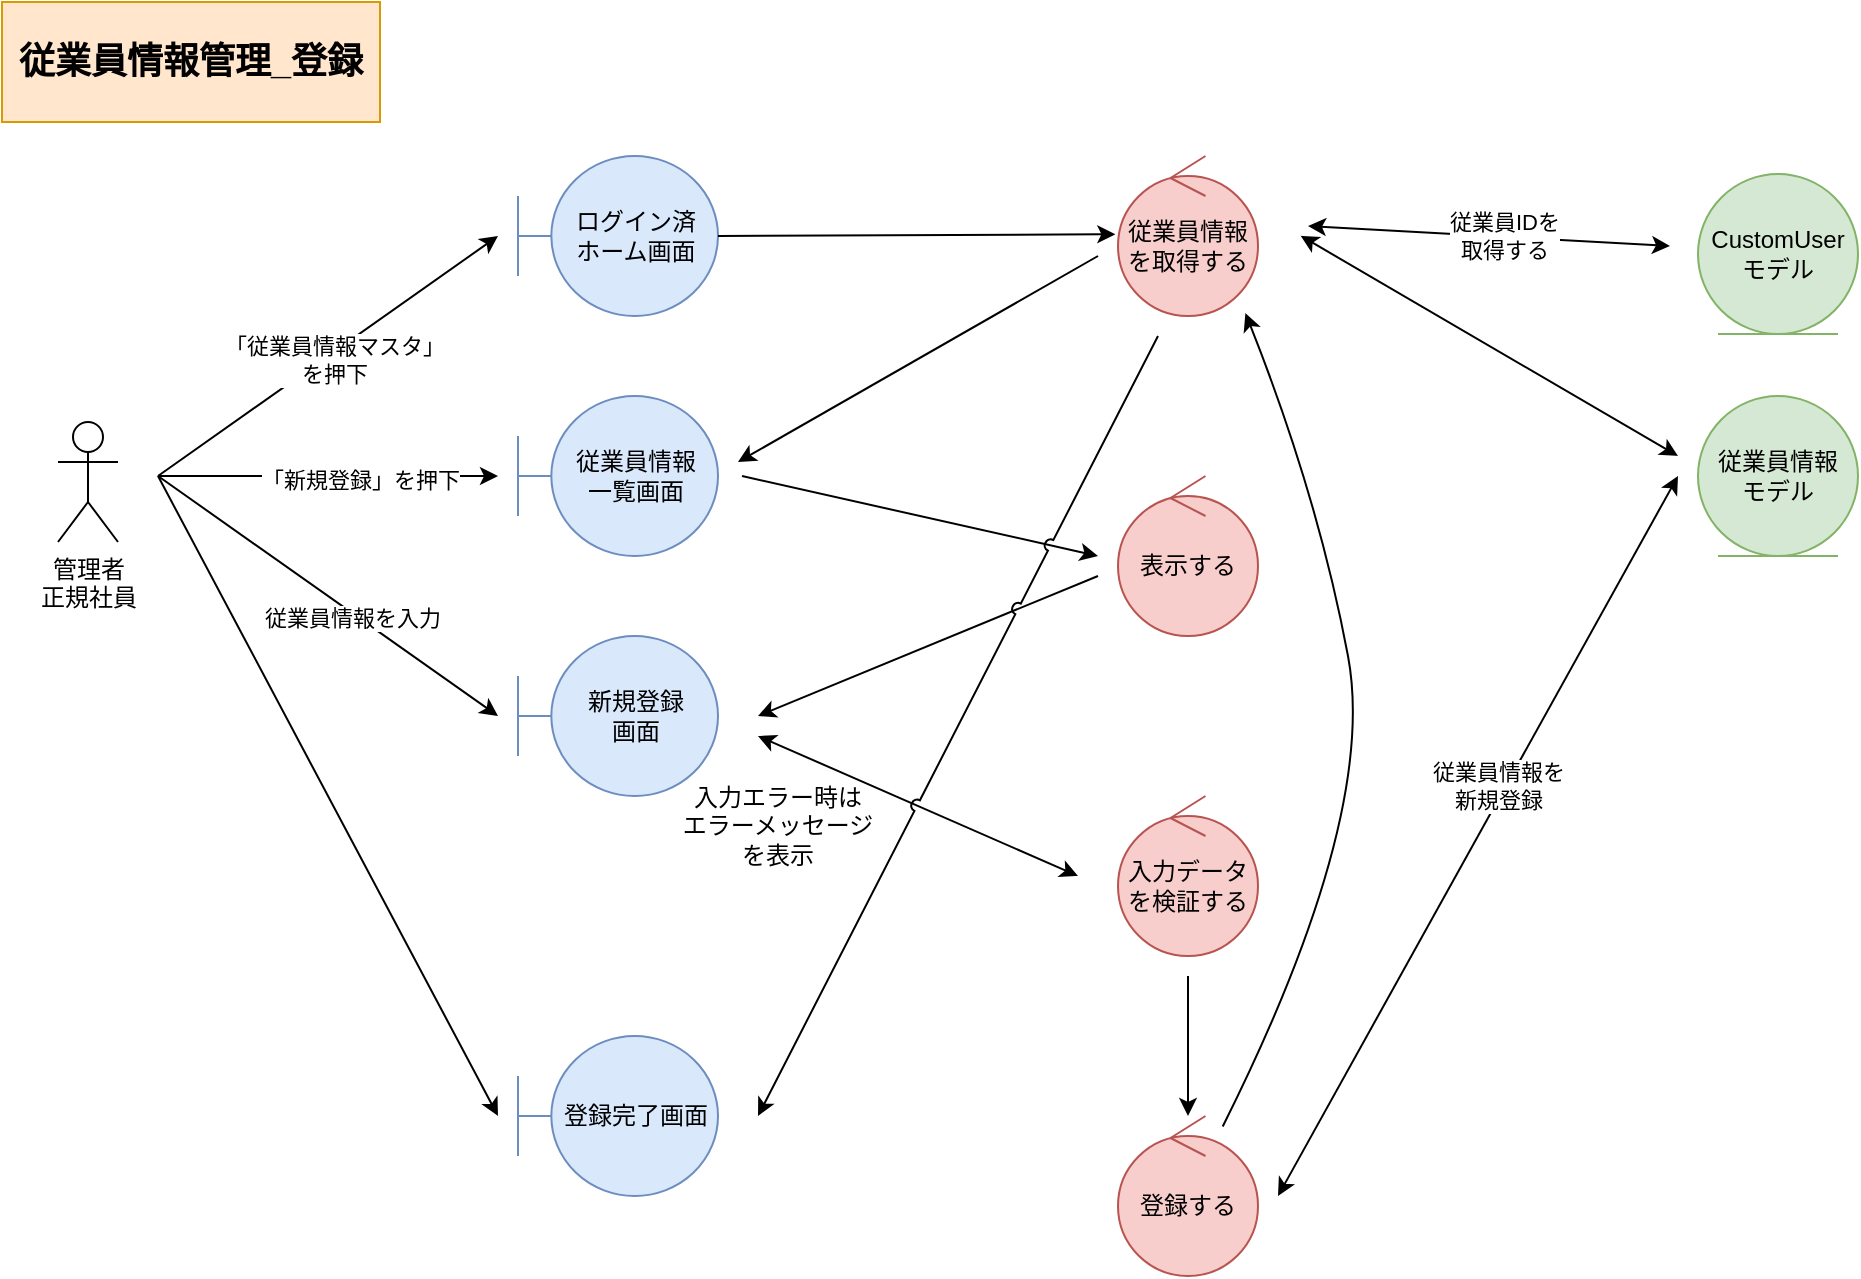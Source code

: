 <mxfile pages="5">
    <diagram id="Hv5B-8PwK2G4hIcCYNjr" name="*従業員情報管理_登録">
        <mxGraphModel dx="1214" dy="739" grid="0" gridSize="10" guides="1" tooltips="1" connect="1" arrows="1" fold="1" page="0" pageScale="1" pageWidth="827" pageHeight="1169" math="0" shadow="0">
            <root>
                <mxCell id="0"/>
                <mxCell id="1" parent="0"/>
                <mxCell id="2" value="ログイン済&lt;br&gt;ホーム画面" style="shape=umlBoundary;whiteSpace=wrap;html=1;fillColor=#dae8fc;strokeColor=#6c8ebf;" parent="1" vertex="1">
                    <mxGeometry x="120" y="40" width="100" height="80" as="geometry"/>
                </mxCell>
                <mxCell id="3" value="従業員情報&lt;br&gt;一覧画面" style="shape=umlBoundary;whiteSpace=wrap;html=1;fillColor=#dae8fc;strokeColor=#6c8ebf;" parent="1" vertex="1">
                    <mxGeometry x="120" y="160" width="100" height="80" as="geometry"/>
                </mxCell>
                <mxCell id="4" value="従業員情報&lt;br&gt;を取得する" style="ellipse;shape=umlControl;whiteSpace=wrap;html=1;fillColor=#f8cecc;strokeColor=#b85450;" parent="1" vertex="1">
                    <mxGeometry x="420" y="40" width="70" height="80" as="geometry"/>
                </mxCell>
                <mxCell id="5" value="" style="endArrow=classic;html=1;rounded=0;exitX=1;exitY=0.5;exitDx=0;exitDy=0;exitPerimeter=0;entryX=-0.019;entryY=0.489;entryDx=0;entryDy=0;entryPerimeter=0;" parent="1" source="2" target="4" edge="1">
                    <mxGeometry width="50" height="50" relative="1" as="geometry">
                        <mxPoint x="240" y="80" as="sourcePoint"/>
                        <mxPoint x="400" y="80" as="targetPoint"/>
                    </mxGeometry>
                </mxCell>
                <mxCell id="7" value="管理者&lt;br&gt;正規社員" style="shape=umlActor;verticalLabelPosition=bottom;verticalAlign=top;html=1;" parent="1" vertex="1">
                    <mxGeometry x="-110" y="173" width="30" height="60" as="geometry"/>
                </mxCell>
                <mxCell id="8" value="新規登録&lt;br&gt;画面" style="shape=umlBoundary;whiteSpace=wrap;html=1;fillColor=#dae8fc;strokeColor=#6c8ebf;" parent="1" vertex="1">
                    <mxGeometry x="120" y="280" width="100" height="80" as="geometry"/>
                </mxCell>
                <mxCell id="9" value="従業員情報&lt;br&gt;モデル" style="ellipse;shape=umlEntity;whiteSpace=wrap;html=1;fillColor=#d5e8d4;strokeColor=#82b366;" parent="1" vertex="1">
                    <mxGeometry x="710" y="160" width="80" height="80" as="geometry"/>
                </mxCell>
                <mxCell id="10" value="" style="endArrow=classic;html=1;rounded=0;exitX=1;exitY=0.5;exitDx=0;exitDy=0;exitPerimeter=0;startArrow=classic;startFill=1;" parent="1" edge="1">
                    <mxGeometry width="50" height="50" relative="1" as="geometry">
                        <mxPoint x="511.33" y="79.88" as="sourcePoint"/>
                        <mxPoint x="700" y="190" as="targetPoint"/>
                    </mxGeometry>
                </mxCell>
                <mxCell id="11" value="" style="endArrow=none;html=1;rounded=0;startArrow=classic;startFill=1;endFill=0;" parent="1" edge="1">
                    <mxGeometry width="50" height="50" relative="1" as="geometry">
                        <mxPoint x="230" y="193" as="sourcePoint"/>
                        <mxPoint x="410" y="90" as="targetPoint"/>
                    </mxGeometry>
                </mxCell>
                <mxCell id="12" value="表示する" style="ellipse;shape=umlControl;whiteSpace=wrap;html=1;fillColor=#f8cecc;strokeColor=#b85450;" parent="1" vertex="1">
                    <mxGeometry x="420" y="200" width="70" height="80" as="geometry"/>
                </mxCell>
                <mxCell id="13" value="" style="endArrow=none;html=1;rounded=0;startArrow=classic;startFill=1;endFill=0;" parent="1" edge="1">
                    <mxGeometry width="50" height="50" relative="1" as="geometry">
                        <mxPoint x="410" y="240" as="sourcePoint"/>
                        <mxPoint x="232" y="200" as="targetPoint"/>
                    </mxGeometry>
                </mxCell>
                <mxCell id="14" value="" style="endArrow=none;html=1;rounded=0;startArrow=classic;startFill=1;endFill=0;" parent="1" edge="1">
                    <mxGeometry width="50" height="50" relative="1" as="geometry">
                        <mxPoint x="240" y="320" as="sourcePoint"/>
                        <mxPoint x="410" y="250" as="targetPoint"/>
                    </mxGeometry>
                </mxCell>
                <mxCell id="15" value="入力データを検証する" style="ellipse;shape=umlControl;whiteSpace=wrap;html=1;fillColor=#f8cecc;strokeColor=#b85450;" parent="1" vertex="1">
                    <mxGeometry x="420" y="360" width="70" height="80" as="geometry"/>
                </mxCell>
                <mxCell id="16" value="" style="endArrow=classic;html=1;rounded=0;startArrow=classic;startFill=1;endFill=1;" parent="1" edge="1">
                    <mxGeometry width="50" height="50" relative="1" as="geometry">
                        <mxPoint x="400" y="400" as="sourcePoint"/>
                        <mxPoint x="240" y="330" as="targetPoint"/>
                    </mxGeometry>
                </mxCell>
                <mxCell id="17" value="登録する" style="ellipse;shape=umlControl;whiteSpace=wrap;html=1;fillColor=#f8cecc;strokeColor=#b85450;" parent="1" vertex="1">
                    <mxGeometry x="420" y="520" width="70" height="80" as="geometry"/>
                </mxCell>
                <mxCell id="18" value="" style="endArrow=none;html=1;rounded=0;startArrow=classic;startFill=1;endFill=0;" parent="1" source="17" edge="1">
                    <mxGeometry width="50" height="50" relative="1" as="geometry">
                        <mxPoint x="410" y="410" as="sourcePoint"/>
                        <mxPoint x="455" y="450" as="targetPoint"/>
                    </mxGeometry>
                </mxCell>
                <mxCell id="19" value="" style="endArrow=classic;html=1;rounded=0;startArrow=classic;startFill=1;endFill=1;" parent="1" edge="1">
                    <mxGeometry width="50" height="50" relative="1" as="geometry">
                        <mxPoint x="700" y="200" as="sourcePoint"/>
                        <mxPoint x="500" y="560" as="targetPoint"/>
                    </mxGeometry>
                </mxCell>
                <mxCell id="gHbTxZYjRix86hwpBTfX-34" value="従業員情報を&lt;br&gt;新規登録" style="edgeLabel;html=1;align=center;verticalAlign=middle;resizable=0;points=[];" parent="19" vertex="1" connectable="0">
                    <mxGeometry x="0.091" y="4" relative="1" as="geometry">
                        <mxPoint x="15" y="-43" as="offset"/>
                    </mxGeometry>
                </mxCell>
                <mxCell id="22" value="入力エラー時は&lt;br&gt;エラーメッセージ&lt;br&gt;を表示" style="text;html=1;strokeColor=none;fillColor=none;align=center;verticalAlign=middle;whiteSpace=wrap;rounded=0;" parent="1" vertex="1">
                    <mxGeometry x="170" y="360" width="160" height="30" as="geometry"/>
                </mxCell>
                <mxCell id="23" value="登録完了画面" style="shape=umlBoundary;whiteSpace=wrap;html=1;fillColor=#dae8fc;strokeColor=#6c8ebf;" parent="1" vertex="1">
                    <mxGeometry x="120" y="480" width="100" height="80" as="geometry"/>
                </mxCell>
                <mxCell id="24" value="" style="endArrow=none;html=1;rounded=0;startArrow=classic;startFill=1;endFill=0;jumpStyle=arc;" parent="1" edge="1">
                    <mxGeometry width="50" height="50" relative="1" as="geometry">
                        <mxPoint x="240" y="520" as="sourcePoint"/>
                        <mxPoint x="440" y="130" as="targetPoint"/>
                    </mxGeometry>
                </mxCell>
                <mxCell id="25" value="" style="endArrow=classic;html=1;rounded=0;" parent="1" edge="1">
                    <mxGeometry width="50" height="50" relative="1" as="geometry">
                        <mxPoint x="-60" y="200" as="sourcePoint"/>
                        <mxPoint x="110" y="80" as="targetPoint"/>
                    </mxGeometry>
                </mxCell>
                <mxCell id="30" value="「従業員情報マスタ」&lt;br&gt;を押下" style="edgeLabel;html=1;align=center;verticalAlign=middle;resizable=0;points=[];" parent="25" vertex="1" connectable="0">
                    <mxGeometry x="-0.222" relative="1" as="geometry">
                        <mxPoint x="22" y="-12" as="offset"/>
                    </mxGeometry>
                </mxCell>
                <mxCell id="26" value="" style="endArrow=classic;html=1;rounded=0;" parent="1" edge="1">
                    <mxGeometry width="50" height="50" relative="1" as="geometry">
                        <mxPoint x="-60" y="200" as="sourcePoint"/>
                        <mxPoint x="110" y="200" as="targetPoint"/>
                    </mxGeometry>
                </mxCell>
                <mxCell id="32" value="「新規登録」を押下" style="edgeLabel;html=1;align=center;verticalAlign=middle;resizable=0;points=[];" parent="26" vertex="1" connectable="0">
                    <mxGeometry x="0.19" y="-2" relative="1" as="geometry">
                        <mxPoint as="offset"/>
                    </mxGeometry>
                </mxCell>
                <mxCell id="27" value="" style="endArrow=classic;html=1;rounded=0;" parent="1" edge="1">
                    <mxGeometry width="50" height="50" relative="1" as="geometry">
                        <mxPoint x="-60" y="200" as="sourcePoint"/>
                        <mxPoint x="110" y="320" as="targetPoint"/>
                    </mxGeometry>
                </mxCell>
                <mxCell id="33" value="従業員情報を入力" style="edgeLabel;html=1;align=center;verticalAlign=middle;resizable=0;points=[];" parent="27" vertex="1" connectable="0">
                    <mxGeometry x="0.151" y="-2" relative="1" as="geometry">
                        <mxPoint as="offset"/>
                    </mxGeometry>
                </mxCell>
                <mxCell id="28" value="" style="endArrow=classic;html=1;rounded=0;" parent="1" edge="1">
                    <mxGeometry width="50" height="50" relative="1" as="geometry">
                        <mxPoint x="-60" y="200" as="sourcePoint"/>
                        <mxPoint x="110" y="520" as="targetPoint"/>
                    </mxGeometry>
                </mxCell>
                <mxCell id="29" value="従業員情報管理_登録" style="rounded=0;whiteSpace=wrap;html=1;fillColor=#ffe6cc;strokeColor=#d79b00;fontStyle=1;fontSize=18;" parent="1" vertex="1">
                    <mxGeometry x="-138" y="-37" width="189" height="60" as="geometry"/>
                </mxCell>
                <mxCell id="34" value="" style="curved=1;endArrow=classic;html=1;rounded=0;entryX=0.91;entryY=0.982;entryDx=0;entryDy=0;entryPerimeter=0;" parent="1" source="17" target="4" edge="1">
                    <mxGeometry width="50" height="50" relative="1" as="geometry">
                        <mxPoint x="140" y="330" as="sourcePoint"/>
                        <mxPoint x="190" y="280" as="targetPoint"/>
                        <Array as="points">
                            <mxPoint x="550" y="370"/>
                            <mxPoint x="520" y="210"/>
                        </Array>
                    </mxGeometry>
                </mxCell>
                <mxCell id="35" value="&lt;div style=&quot;color: rgb(177 , 231 , 177) ; background-color: rgb(0 , 32 , 32) ; font-family: &amp;#34;consolas&amp;#34; , &amp;#34;courier new&amp;#34; , monospace ; font-size: 14px ; line-height: 19px&quot;&gt;&lt;/div&gt;CustomUser&lt;br&gt;モデル" style="ellipse;shape=umlEntity;whiteSpace=wrap;html=1;fillColor=#d5e8d4;strokeColor=#82b366;" vertex="1" parent="1">
                    <mxGeometry x="710" y="49" width="80" height="80" as="geometry"/>
                </mxCell>
                <mxCell id="38" value="" style="endArrow=classic;html=1;rounded=0;startArrow=classic;startFill=1;" edge="1" parent="1">
                    <mxGeometry width="50" height="50" relative="1" as="geometry">
                        <mxPoint x="515" y="75" as="sourcePoint"/>
                        <mxPoint x="696" y="85" as="targetPoint"/>
                    </mxGeometry>
                </mxCell>
                <mxCell id="42" value="従業員IDを&lt;br&gt;取得する" style="edgeLabel;html=1;align=center;verticalAlign=middle;resizable=0;points=[];" vertex="1" connectable="0" parent="38">
                    <mxGeometry x="0.112" y="1" relative="1" as="geometry">
                        <mxPoint x="-3" as="offset"/>
                    </mxGeometry>
                </mxCell>
            </root>
        </mxGraphModel>
    </diagram>
    <diagram id="1LEc2-5TT9iGUVNX-sWB" name="*従業員情報管理_参照">
        <mxGraphModel dx="1214" dy="739" grid="0" gridSize="10" guides="1" tooltips="1" connect="1" arrows="1" fold="1" page="0" pageScale="1" pageWidth="827" pageHeight="1169" math="0" shadow="0">
            <root>
                <mxCell id="teE-KG6T1Xzd7_iqs4cO-0"/>
                <mxCell id="teE-KG6T1Xzd7_iqs4cO-1" parent="teE-KG6T1Xzd7_iqs4cO-0"/>
                <mxCell id="teE-KG6T1Xzd7_iqs4cO-3" value="ログイン済&lt;br&gt;ホーム画面" style="shape=umlBoundary;whiteSpace=wrap;html=1;fillColor=#dae8fc;strokeColor=#6c8ebf;" parent="teE-KG6T1Xzd7_iqs4cO-1" vertex="1">
                    <mxGeometry x="120" y="40" width="100" height="80" as="geometry"/>
                </mxCell>
                <mxCell id="teE-KG6T1Xzd7_iqs4cO-4" value="従業員情報&lt;br&gt;一覧画面" style="shape=umlBoundary;whiteSpace=wrap;html=1;fillColor=#dae8fc;strokeColor=#6c8ebf;" parent="teE-KG6T1Xzd7_iqs4cO-1" vertex="1">
                    <mxGeometry x="120" y="160" width="100" height="80" as="geometry"/>
                </mxCell>
                <mxCell id="teE-KG6T1Xzd7_iqs4cO-5" value="従業員情報&lt;br&gt;を取得する" style="ellipse;shape=umlControl;whiteSpace=wrap;html=1;fillColor=#f8cecc;strokeColor=#b85450;" parent="teE-KG6T1Xzd7_iqs4cO-1" vertex="1">
                    <mxGeometry x="420" y="40" width="70" height="80" as="geometry"/>
                </mxCell>
                <mxCell id="teE-KG6T1Xzd7_iqs4cO-6" value="従業員情報&lt;br&gt;モデル" style="ellipse;shape=umlEntity;whiteSpace=wrap;html=1;fillColor=#d5e8d4;strokeColor=#82b366;" parent="teE-KG6T1Xzd7_iqs4cO-1" vertex="1">
                    <mxGeometry x="640" y="120" width="80" height="80" as="geometry"/>
                </mxCell>
                <mxCell id="teE-KG6T1Xzd7_iqs4cO-7" value="表示する" style="ellipse;shape=umlControl;whiteSpace=wrap;html=1;fillColor=#f8cecc;strokeColor=#b85450;" parent="teE-KG6T1Xzd7_iqs4cO-1" vertex="1">
                    <mxGeometry x="420" y="210" width="70" height="80" as="geometry"/>
                </mxCell>
                <mxCell id="teE-KG6T1Xzd7_iqs4cO-8" value="詳細画面" style="shape=umlBoundary;whiteSpace=wrap;html=1;fillColor=#dae8fc;strokeColor=#6c8ebf;" parent="teE-KG6T1Xzd7_iqs4cO-1" vertex="1">
                    <mxGeometry x="120" y="280" width="100" height="80" as="geometry"/>
                </mxCell>
                <mxCell id="teE-KG6T1Xzd7_iqs4cO-9" value="" style="endArrow=classic;html=1;rounded=0;exitX=1;exitY=0.5;exitDx=0;exitDy=0;exitPerimeter=0;entryX=-0.019;entryY=0.489;entryDx=0;entryDy=0;entryPerimeter=0;" parent="teE-KG6T1Xzd7_iqs4cO-1" source="teE-KG6T1Xzd7_iqs4cO-3" target="teE-KG6T1Xzd7_iqs4cO-5" edge="1">
                    <mxGeometry width="50" height="50" relative="1" as="geometry">
                        <mxPoint x="240" y="80" as="sourcePoint"/>
                        <mxPoint x="400" y="80" as="targetPoint"/>
                    </mxGeometry>
                </mxCell>
                <mxCell id="teE-KG6T1Xzd7_iqs4cO-11" value="" style="endArrow=classic;html=1;rounded=0;" parent="teE-KG6T1Xzd7_iqs4cO-1" edge="1">
                    <mxGeometry width="50" height="50" relative="1" as="geometry">
                        <mxPoint x="410" y="90" as="sourcePoint"/>
                        <mxPoint x="240" y="200" as="targetPoint"/>
                    </mxGeometry>
                </mxCell>
                <mxCell id="teE-KG6T1Xzd7_iqs4cO-12" value="" style="endArrow=classic;html=1;rounded=0;" parent="teE-KG6T1Xzd7_iqs4cO-1" edge="1">
                    <mxGeometry width="50" height="50" relative="1" as="geometry">
                        <mxPoint x="240" y="210" as="sourcePoint"/>
                        <mxPoint x="410" y="260" as="targetPoint"/>
                    </mxGeometry>
                </mxCell>
                <mxCell id="teE-KG6T1Xzd7_iqs4cO-13" value="" style="endArrow=classic;html=1;rounded=0;" parent="teE-KG6T1Xzd7_iqs4cO-1" edge="1">
                    <mxGeometry width="50" height="50" relative="1" as="geometry">
                        <mxPoint x="400" y="270" as="sourcePoint"/>
                        <mxPoint x="240" y="320" as="targetPoint"/>
                    </mxGeometry>
                </mxCell>
                <mxCell id="teE-KG6T1Xzd7_iqs4cO-14" value="" style="endArrow=classic;html=1;rounded=0;startArrow=classic;startFill=1;" parent="teE-KG6T1Xzd7_iqs4cO-1" edge="1">
                    <mxGeometry width="50" height="50" relative="1" as="geometry">
                        <mxPoint x="500" y="80" as="sourcePoint"/>
                        <mxPoint x="630" y="150" as="targetPoint"/>
                    </mxGeometry>
                </mxCell>
                <mxCell id="GUXRypuZOEhrL2tdMeo5-0" value="従業員情報管理_参照" style="rounded=0;whiteSpace=wrap;html=1;fillColor=#ffe6cc;strokeColor=#d79b00;fontStyle=1;fontSize=18;" parent="teE-KG6T1Xzd7_iqs4cO-1" vertex="1">
                    <mxGeometry x="-138" y="-37" width="189" height="60" as="geometry"/>
                </mxCell>
                <mxCell id="yc1Dgl9wyBoy2emGXdmd-0" value="管理者&lt;br&gt;正規社員" style="shape=umlActor;verticalLabelPosition=bottom;verticalAlign=top;html=1;" parent="teE-KG6T1Xzd7_iqs4cO-1" vertex="1">
                    <mxGeometry x="-110" y="173" width="30" height="60" as="geometry"/>
                </mxCell>
                <mxCell id="yc1Dgl9wyBoy2emGXdmd-1" value="" style="endArrow=classic;html=1;rounded=0;" parent="teE-KG6T1Xzd7_iqs4cO-1" edge="1">
                    <mxGeometry width="50" height="50" relative="1" as="geometry">
                        <mxPoint x="-60" y="200" as="sourcePoint"/>
                        <mxPoint x="110" y="80" as="targetPoint"/>
                    </mxGeometry>
                </mxCell>
                <mxCell id="yc1Dgl9wyBoy2emGXdmd-2" value="「従業員情報マスタ」&lt;br&gt;を押下" style="edgeLabel;html=1;align=center;verticalAlign=middle;resizable=0;points=[];" parent="yc1Dgl9wyBoy2emGXdmd-1" vertex="1" connectable="0">
                    <mxGeometry x="-0.222" relative="1" as="geometry">
                        <mxPoint x="17" y="-13" as="offset"/>
                    </mxGeometry>
                </mxCell>
                <mxCell id="yc1Dgl9wyBoy2emGXdmd-3" value="" style="endArrow=classic;html=1;rounded=0;" parent="teE-KG6T1Xzd7_iqs4cO-1" edge="1">
                    <mxGeometry width="50" height="50" relative="1" as="geometry">
                        <mxPoint x="-60" y="200" as="sourcePoint"/>
                        <mxPoint x="110" y="200" as="targetPoint"/>
                    </mxGeometry>
                </mxCell>
                <mxCell id="yc1Dgl9wyBoy2emGXdmd-4" value="従業員を選択" style="edgeLabel;html=1;align=center;verticalAlign=middle;resizable=0;points=[];" parent="yc1Dgl9wyBoy2emGXdmd-3" vertex="1" connectable="0">
                    <mxGeometry x="0.19" y="-2" relative="1" as="geometry">
                        <mxPoint as="offset"/>
                    </mxGeometry>
                </mxCell>
                <mxCell id="yc1Dgl9wyBoy2emGXdmd-5" value="" style="endArrow=classic;html=1;rounded=0;" parent="teE-KG6T1Xzd7_iqs4cO-1" edge="1">
                    <mxGeometry width="50" height="50" relative="1" as="geometry">
                        <mxPoint x="-60" y="200" as="sourcePoint"/>
                        <mxPoint x="110" y="320" as="targetPoint"/>
                    </mxGeometry>
                </mxCell>
                <mxCell id="Bje9i6lHRft2zSghojRa-0" value="&lt;div style=&quot;color: rgb(177 , 231 , 177) ; background-color: rgb(0 , 32 , 32) ; font-family: &amp;#34;consolas&amp;#34; , &amp;#34;courier new&amp;#34; , monospace ; font-size: 14px ; line-height: 19px&quot;&gt;&lt;/div&gt;CustomUser&lt;br&gt;モデル" style="ellipse;shape=umlEntity;whiteSpace=wrap;html=1;fillColor=#d5e8d4;strokeColor=#82b366;" vertex="1" parent="teE-KG6T1Xzd7_iqs4cO-1">
                    <mxGeometry x="640" y="11" width="80" height="80" as="geometry"/>
                </mxCell>
                <mxCell id="Bje9i6lHRft2zSghojRa-1" value="" style="endArrow=classic;html=1;rounded=0;startArrow=classic;startFill=1;" edge="1" parent="teE-KG6T1Xzd7_iqs4cO-1">
                    <mxGeometry width="50" height="50" relative="1" as="geometry">
                        <mxPoint x="503" y="71" as="sourcePoint"/>
                        <mxPoint x="626" y="47" as="targetPoint"/>
                    </mxGeometry>
                </mxCell>
                <mxCell id="Bje9i6lHRft2zSghojRa-2" value="従業員IDを&lt;br&gt;取得する" style="edgeLabel;html=1;align=center;verticalAlign=middle;resizable=0;points=[];" vertex="1" connectable="0" parent="Bje9i6lHRft2zSghojRa-1">
                    <mxGeometry x="0.112" y="1" relative="1" as="geometry">
                        <mxPoint x="-3" as="offset"/>
                    </mxGeometry>
                </mxCell>
            </root>
        </mxGraphModel>
    </diagram>
    <diagram id="OLmLsMBLRtIgLy6cQK2p" name="*従業員情報管理_編集">
        <mxGraphModel dx="1214" dy="739" grid="0" gridSize="10" guides="1" tooltips="1" connect="1" arrows="1" fold="1" page="0" pageScale="1" pageWidth="827" pageHeight="1169" math="0" shadow="0">
            <root>
                <mxCell id="M7JWOXm7xKOBKCvq_NVv-0"/>
                <mxCell id="M7JWOXm7xKOBKCvq_NVv-1" parent="M7JWOXm7xKOBKCvq_NVv-0"/>
                <mxCell id="M7JWOXm7xKOBKCvq_NVv-3" value="ログイン済&lt;br&gt;ホーム画面" style="shape=umlBoundary;whiteSpace=wrap;html=1;fillColor=#dae8fc;strokeColor=#6c8ebf;" parent="M7JWOXm7xKOBKCvq_NVv-1" vertex="1">
                    <mxGeometry x="120" y="40" width="100" height="80" as="geometry"/>
                </mxCell>
                <mxCell id="M7JWOXm7xKOBKCvq_NVv-4" value="従業員情報&lt;br&gt;一覧画面" style="shape=umlBoundary;whiteSpace=wrap;html=1;fillColor=#dae8fc;strokeColor=#6c8ebf;" parent="M7JWOXm7xKOBKCvq_NVv-1" vertex="1">
                    <mxGeometry x="120" y="160" width="100" height="80" as="geometry"/>
                </mxCell>
                <mxCell id="M7JWOXm7xKOBKCvq_NVv-5" value="従業員情報&lt;br&gt;を取得する" style="ellipse;shape=umlControl;whiteSpace=wrap;html=1;fillColor=#f8cecc;strokeColor=#b85450;" parent="M7JWOXm7xKOBKCvq_NVv-1" vertex="1">
                    <mxGeometry x="420" y="40" width="70" height="80" as="geometry"/>
                </mxCell>
                <mxCell id="M7JWOXm7xKOBKCvq_NVv-6" value="従業員情報&lt;br&gt;モデル" style="ellipse;shape=umlEntity;whiteSpace=wrap;html=1;fillColor=#d5e8d4;strokeColor=#82b366;" parent="M7JWOXm7xKOBKCvq_NVv-1" vertex="1">
                    <mxGeometry x="640" y="120" width="80" height="80" as="geometry"/>
                </mxCell>
                <mxCell id="M7JWOXm7xKOBKCvq_NVv-7" value="表示する" style="ellipse;shape=umlControl;whiteSpace=wrap;html=1;fillColor=#f8cecc;strokeColor=#b85450;" parent="M7JWOXm7xKOBKCvq_NVv-1" vertex="1">
                    <mxGeometry x="420" y="160" width="70" height="80" as="geometry"/>
                </mxCell>
                <mxCell id="M7JWOXm7xKOBKCvq_NVv-8" value="詳細画面" style="shape=umlBoundary;whiteSpace=wrap;html=1;fillColor=#dae8fc;strokeColor=#6c8ebf;" parent="M7JWOXm7xKOBKCvq_NVv-1" vertex="1">
                    <mxGeometry x="120" y="280" width="100" height="80" as="geometry"/>
                </mxCell>
                <mxCell id="M7JWOXm7xKOBKCvq_NVv-9" value="" style="endArrow=classic;html=1;rounded=0;exitX=1;exitY=0.5;exitDx=0;exitDy=0;exitPerimeter=0;entryX=-0.019;entryY=0.489;entryDx=0;entryDy=0;entryPerimeter=0;" parent="M7JWOXm7xKOBKCvq_NVv-1" source="M7JWOXm7xKOBKCvq_NVv-3" target="M7JWOXm7xKOBKCvq_NVv-5" edge="1">
                    <mxGeometry width="50" height="50" relative="1" as="geometry">
                        <mxPoint x="240" y="80" as="sourcePoint"/>
                        <mxPoint x="400" y="80" as="targetPoint"/>
                    </mxGeometry>
                </mxCell>
                <mxCell id="M7JWOXm7xKOBKCvq_NVv-11" value="" style="endArrow=classic;html=1;rounded=0;" parent="M7JWOXm7xKOBKCvq_NVv-1" edge="1">
                    <mxGeometry width="50" height="50" relative="1" as="geometry">
                        <mxPoint x="410" y="90" as="sourcePoint"/>
                        <mxPoint x="240" y="190" as="targetPoint"/>
                    </mxGeometry>
                </mxCell>
                <mxCell id="M7JWOXm7xKOBKCvq_NVv-12" value="" style="endArrow=classic;html=1;rounded=0;" parent="M7JWOXm7xKOBKCvq_NVv-1" edge="1">
                    <mxGeometry width="50" height="50" relative="1" as="geometry">
                        <mxPoint x="240" y="200" as="sourcePoint"/>
                        <mxPoint x="410" y="200" as="targetPoint"/>
                    </mxGeometry>
                </mxCell>
                <mxCell id="M7JWOXm7xKOBKCvq_NVv-13" value="" style="endArrow=classic;html=1;rounded=0;startArrow=classic;startFill=1;" parent="M7JWOXm7xKOBKCvq_NVv-1" edge="1">
                    <mxGeometry width="50" height="50" relative="1" as="geometry">
                        <mxPoint x="410" y="210" as="sourcePoint"/>
                        <mxPoint x="240" y="320" as="targetPoint"/>
                    </mxGeometry>
                </mxCell>
                <mxCell id="M7JWOXm7xKOBKCvq_NVv-14" value="" style="endArrow=classic;html=1;rounded=0;startArrow=classic;startFill=1;" parent="M7JWOXm7xKOBKCvq_NVv-1" edge="1">
                    <mxGeometry width="50" height="50" relative="1" as="geometry">
                        <mxPoint x="500" y="80" as="sourcePoint"/>
                        <mxPoint x="630" y="160" as="targetPoint"/>
                    </mxGeometry>
                </mxCell>
                <mxCell id="M7JWOXm7xKOBKCvq_NVv-15" value="編集画面" style="shape=umlBoundary;whiteSpace=wrap;html=1;fillColor=#dae8fc;strokeColor=#6c8ebf;" parent="M7JWOXm7xKOBKCvq_NVv-1" vertex="1">
                    <mxGeometry x="120" y="400" width="100" height="80" as="geometry"/>
                </mxCell>
                <mxCell id="M7JWOXm7xKOBKCvq_NVv-16" value="" style="endArrow=classic;html=1;rounded=0;" parent="M7JWOXm7xKOBKCvq_NVv-1" edge="1">
                    <mxGeometry width="50" height="50" relative="1" as="geometry">
                        <mxPoint x="410" y="220" as="sourcePoint"/>
                        <mxPoint x="240" y="430" as="targetPoint"/>
                    </mxGeometry>
                </mxCell>
                <mxCell id="M7JWOXm7xKOBKCvq_NVv-17" value="入力データ検証" style="ellipse;shape=umlControl;whiteSpace=wrap;html=1;fillColor=#f8cecc;strokeColor=#b85450;" parent="M7JWOXm7xKOBKCvq_NVv-1" vertex="1">
                    <mxGeometry x="420" y="400" width="70" height="80" as="geometry"/>
                </mxCell>
                <mxCell id="M7JWOXm7xKOBKCvq_NVv-18" value="" style="endArrow=classic;html=1;rounded=0;startArrow=classic;startFill=1;" parent="M7JWOXm7xKOBKCvq_NVv-1" edge="1">
                    <mxGeometry width="50" height="50" relative="1" as="geometry">
                        <mxPoint x="240" y="440" as="sourcePoint"/>
                        <mxPoint x="410" y="440" as="targetPoint"/>
                    </mxGeometry>
                </mxCell>
                <mxCell id="3eAqccCFtA6U_8-MhlXx-1" value="入力エラー時は&lt;br&gt;エラーメッセージを表示" style="edgeLabel;html=1;align=center;verticalAlign=middle;resizable=0;points=[];" parent="M7JWOXm7xKOBKCvq_NVv-18" vertex="1" connectable="0">
                    <mxGeometry x="-0.183" relative="1" as="geometry">
                        <mxPoint x="21" as="offset"/>
                    </mxGeometry>
                </mxCell>
                <mxCell id="M7JWOXm7xKOBKCvq_NVv-19" value="更新する" style="ellipse;shape=umlControl;whiteSpace=wrap;html=1;fillColor=#f8cecc;strokeColor=#b85450;" parent="M7JWOXm7xKOBKCvq_NVv-1" vertex="1">
                    <mxGeometry x="420" y="280" width="70" height="80" as="geometry"/>
                </mxCell>
                <mxCell id="M7JWOXm7xKOBKCvq_NVv-20" value="" style="endArrow=classic;html=1;rounded=0;" parent="M7JWOXm7xKOBKCvq_NVv-1" source="M7JWOXm7xKOBKCvq_NVv-17" edge="1">
                    <mxGeometry width="50" height="50" relative="1" as="geometry">
                        <mxPoint x="455" y="390" as="sourcePoint"/>
                        <mxPoint x="455" y="370" as="targetPoint"/>
                    </mxGeometry>
                </mxCell>
                <mxCell id="M7JWOXm7xKOBKCvq_NVv-21" value="" style="endArrow=classic;html=1;rounded=0;startArrow=classic;startFill=1;" parent="M7JWOXm7xKOBKCvq_NVv-1" edge="1">
                    <mxGeometry width="50" height="50" relative="1" as="geometry">
                        <mxPoint x="500" y="320" as="sourcePoint"/>
                        <mxPoint x="630" y="170" as="targetPoint"/>
                    </mxGeometry>
                </mxCell>
                <mxCell id="oPCkh6VTPUrtZ9OKTkWk-0" value="従業員情報を&lt;br&gt;更新" style="edgeLabel;html=1;align=center;verticalAlign=middle;resizable=0;points=[];" parent="M7JWOXm7xKOBKCvq_NVv-21" vertex="1" connectable="0">
                    <mxGeometry x="0.172" y="1" relative="1" as="geometry">
                        <mxPoint y="9" as="offset"/>
                    </mxGeometry>
                </mxCell>
                <mxCell id="RmUKCtQS75bO6TPGUb9W-0" value="従業員情報管理_編集" style="rounded=0;whiteSpace=wrap;html=1;fillColor=#ffe6cc;strokeColor=#d79b00;fontStyle=1;fontSize=18;" parent="M7JWOXm7xKOBKCvq_NVv-1" vertex="1">
                    <mxGeometry x="-138" y="-37" width="189" height="60" as="geometry"/>
                </mxCell>
                <mxCell id="Q3QKWWCa-f-8Z-aexDkw-0" value="管理者&lt;br&gt;正規社員" style="shape=umlActor;verticalLabelPosition=bottom;verticalAlign=top;html=1;" parent="M7JWOXm7xKOBKCvq_NVv-1" vertex="1">
                    <mxGeometry x="-110" y="173" width="30" height="60" as="geometry"/>
                </mxCell>
                <mxCell id="Q3QKWWCa-f-8Z-aexDkw-1" value="" style="endArrow=classic;html=1;rounded=0;" parent="M7JWOXm7xKOBKCvq_NVv-1" edge="1">
                    <mxGeometry width="50" height="50" relative="1" as="geometry">
                        <mxPoint x="-60" y="200" as="sourcePoint"/>
                        <mxPoint x="110" y="80" as="targetPoint"/>
                    </mxGeometry>
                </mxCell>
                <mxCell id="Q3QKWWCa-f-8Z-aexDkw-2" value="「従業員情報マスタ」&lt;br&gt;を押下" style="edgeLabel;html=1;align=center;verticalAlign=middle;resizable=0;points=[];" parent="Q3QKWWCa-f-8Z-aexDkw-1" vertex="1" connectable="0">
                    <mxGeometry x="-0.222" relative="1" as="geometry">
                        <mxPoint x="24" y="-13" as="offset"/>
                    </mxGeometry>
                </mxCell>
                <mxCell id="Q3QKWWCa-f-8Z-aexDkw-3" value="" style="endArrow=classic;html=1;rounded=0;" parent="M7JWOXm7xKOBKCvq_NVv-1" edge="1">
                    <mxGeometry width="50" height="50" relative="1" as="geometry">
                        <mxPoint x="-60" y="200" as="sourcePoint"/>
                        <mxPoint x="110" y="200" as="targetPoint"/>
                    </mxGeometry>
                </mxCell>
                <mxCell id="Q3QKWWCa-f-8Z-aexDkw-4" value="従業員を選択" style="edgeLabel;html=1;align=center;verticalAlign=middle;resizable=0;points=[];" parent="Q3QKWWCa-f-8Z-aexDkw-3" vertex="1" connectable="0">
                    <mxGeometry x="0.19" y="-2" relative="1" as="geometry">
                        <mxPoint as="offset"/>
                    </mxGeometry>
                </mxCell>
                <mxCell id="Q3QKWWCa-f-8Z-aexDkw-5" value="" style="endArrow=classic;html=1;rounded=0;" parent="M7JWOXm7xKOBKCvq_NVv-1" edge="1">
                    <mxGeometry width="50" height="50" relative="1" as="geometry">
                        <mxPoint x="-60" y="200" as="sourcePoint"/>
                        <mxPoint x="110" y="320" as="targetPoint"/>
                    </mxGeometry>
                </mxCell>
                <mxCell id="VSu1B_-EwK-Grr8kOihJ-1" value="「編集」を押下" style="edgeLabel;html=1;align=center;verticalAlign=middle;resizable=0;points=[];" parent="Q3QKWWCa-f-8Z-aexDkw-5" vertex="1" connectable="0">
                    <mxGeometry x="-0.177" y="1" relative="1" as="geometry">
                        <mxPoint x="19" y="11" as="offset"/>
                    </mxGeometry>
                </mxCell>
                <mxCell id="Q3QKWWCa-f-8Z-aexDkw-6" value="" style="endArrow=classic;html=1;rounded=0;" parent="M7JWOXm7xKOBKCvq_NVv-1" edge="1">
                    <mxGeometry width="50" height="50" relative="1" as="geometry">
                        <mxPoint x="-60" y="200" as="sourcePoint"/>
                        <mxPoint x="110" y="440" as="targetPoint"/>
                    </mxGeometry>
                </mxCell>
                <mxCell id="3eAqccCFtA6U_8-MhlXx-0" value="従業員情報を入力し&lt;br&gt;「更新」を押下" style="edgeLabel;html=1;align=center;verticalAlign=middle;resizable=0;points=[];" parent="Q3QKWWCa-f-8Z-aexDkw-6" vertex="1" connectable="0">
                    <mxGeometry x="0.134" y="-1" relative="1" as="geometry">
                        <mxPoint as="offset"/>
                    </mxGeometry>
                </mxCell>
                <mxCell id="UP6xXsqPWXZBEHb_gk7--0" value="" style="curved=1;endArrow=classic;html=1;rounded=0;" parent="M7JWOXm7xKOBKCvq_NVv-1" edge="1">
                    <mxGeometry width="50" height="50" relative="1" as="geometry">
                        <mxPoint x="500" y="300" as="sourcePoint"/>
                        <mxPoint x="500" y="100" as="targetPoint"/>
                        <Array as="points">
                            <mxPoint x="580" y="180"/>
                        </Array>
                    </mxGeometry>
                </mxCell>
                <mxCell id="uSjXIb8hrFMV93OA6kSc-0" value="&lt;div style=&quot;color: rgb(177 , 231 , 177) ; background-color: rgb(0 , 32 , 32) ; font-family: &amp;#34;consolas&amp;#34; , &amp;#34;courier new&amp;#34; , monospace ; font-size: 14px ; line-height: 19px&quot;&gt;&lt;/div&gt;CustomUser&lt;br&gt;モデル" style="ellipse;shape=umlEntity;whiteSpace=wrap;html=1;fillColor=#d5e8d4;strokeColor=#82b366;" vertex="1" parent="M7JWOXm7xKOBKCvq_NVv-1">
                    <mxGeometry x="640" y="3" width="80" height="80" as="geometry"/>
                </mxCell>
                <mxCell id="uSjXIb8hrFMV93OA6kSc-1" value="" style="endArrow=classic;html=1;rounded=0;startArrow=classic;startFill=1;" edge="1" parent="M7JWOXm7xKOBKCvq_NVv-1">
                    <mxGeometry width="50" height="50" relative="1" as="geometry">
                        <mxPoint x="499" y="67" as="sourcePoint"/>
                        <mxPoint x="626" y="39" as="targetPoint"/>
                    </mxGeometry>
                </mxCell>
                <mxCell id="uSjXIb8hrFMV93OA6kSc-2" value="従業員IDを&lt;br&gt;取得する" style="edgeLabel;html=1;align=center;verticalAlign=middle;resizable=0;points=[];" vertex="1" connectable="0" parent="uSjXIb8hrFMV93OA6kSc-1">
                    <mxGeometry x="0.112" y="1" relative="1" as="geometry">
                        <mxPoint x="-3" as="offset"/>
                    </mxGeometry>
                </mxCell>
            </root>
        </mxGraphModel>
    </diagram>
    <diagram id="Nx75vGViFoE-MNcZE8Wq" name="*従業員情報管理_削除">
        <mxGraphModel dx="1214" dy="739" grid="0" gridSize="10" guides="1" tooltips="1" connect="1" arrows="1" fold="1" page="0" pageScale="1" pageWidth="827" pageHeight="1169" math="0" shadow="0">
            <root>
                <mxCell id="oS5wxg1Q6HXezZ8grsT4-0"/>
                <mxCell id="oS5wxg1Q6HXezZ8grsT4-1" parent="oS5wxg1Q6HXezZ8grsT4-0"/>
                <mxCell id="oS5wxg1Q6HXezZ8grsT4-3" value="ログイン済&lt;br&gt;ホーム画面" style="shape=umlBoundary;whiteSpace=wrap;html=1;fillColor=#dae8fc;strokeColor=#6c8ebf;" parent="oS5wxg1Q6HXezZ8grsT4-1" vertex="1">
                    <mxGeometry x="120" y="40" width="100" height="80" as="geometry"/>
                </mxCell>
                <mxCell id="oS5wxg1Q6HXezZ8grsT4-4" value="従業員情報&lt;br&gt;一覧画面" style="shape=umlBoundary;whiteSpace=wrap;html=1;fillColor=#dae8fc;strokeColor=#6c8ebf;" parent="oS5wxg1Q6HXezZ8grsT4-1" vertex="1">
                    <mxGeometry x="120" y="160" width="100" height="80" as="geometry"/>
                </mxCell>
                <mxCell id="oS5wxg1Q6HXezZ8grsT4-5" value="従業員情報&lt;br&gt;を取得する" style="ellipse;shape=umlControl;whiteSpace=wrap;html=1;fillColor=#f8cecc;strokeColor=#b85450;" parent="oS5wxg1Q6HXezZ8grsT4-1" vertex="1">
                    <mxGeometry x="420" y="40" width="70" height="80" as="geometry"/>
                </mxCell>
                <mxCell id="oS5wxg1Q6HXezZ8grsT4-6" value="従業員情報&lt;br&gt;モデル" style="ellipse;shape=umlEntity;whiteSpace=wrap;html=1;fillColor=#d5e8d4;strokeColor=#82b366;" parent="oS5wxg1Q6HXezZ8grsT4-1" vertex="1">
                    <mxGeometry x="640" y="120" width="80" height="80" as="geometry"/>
                </mxCell>
                <mxCell id="oS5wxg1Q6HXezZ8grsT4-7" value="表示する" style="ellipse;shape=umlControl;whiteSpace=wrap;html=1;fillColor=#f8cecc;strokeColor=#b85450;" parent="oS5wxg1Q6HXezZ8grsT4-1" vertex="1">
                    <mxGeometry x="420" y="210" width="70" height="80" as="geometry"/>
                </mxCell>
                <mxCell id="oS5wxg1Q6HXezZ8grsT4-8" value="詳細画面" style="shape=umlBoundary;whiteSpace=wrap;html=1;fillColor=#dae8fc;strokeColor=#6c8ebf;" parent="oS5wxg1Q6HXezZ8grsT4-1" vertex="1">
                    <mxGeometry x="120" y="280" width="100" height="80" as="geometry"/>
                </mxCell>
                <mxCell id="oS5wxg1Q6HXezZ8grsT4-9" value="" style="endArrow=classic;html=1;rounded=0;exitX=1;exitY=0.5;exitDx=0;exitDy=0;exitPerimeter=0;entryX=-0.019;entryY=0.489;entryDx=0;entryDy=0;entryPerimeter=0;" parent="oS5wxg1Q6HXezZ8grsT4-1" source="oS5wxg1Q6HXezZ8grsT4-3" target="oS5wxg1Q6HXezZ8grsT4-5" edge="1">
                    <mxGeometry width="50" height="50" relative="1" as="geometry">
                        <mxPoint x="240" y="80" as="sourcePoint"/>
                        <mxPoint x="400" y="80" as="targetPoint"/>
                    </mxGeometry>
                </mxCell>
                <mxCell id="oS5wxg1Q6HXezZ8grsT4-11" value="" style="endArrow=classic;html=1;rounded=0;" parent="oS5wxg1Q6HXezZ8grsT4-1" edge="1">
                    <mxGeometry width="50" height="50" relative="1" as="geometry">
                        <mxPoint x="410" y="90" as="sourcePoint"/>
                        <mxPoint x="240" y="200.0" as="targetPoint"/>
                    </mxGeometry>
                </mxCell>
                <mxCell id="oS5wxg1Q6HXezZ8grsT4-12" value="" style="endArrow=classic;html=1;rounded=0;" parent="oS5wxg1Q6HXezZ8grsT4-1" edge="1">
                    <mxGeometry width="50" height="50" relative="1" as="geometry">
                        <mxPoint x="240" y="210.0" as="sourcePoint"/>
                        <mxPoint x="410" y="260.0" as="targetPoint"/>
                    </mxGeometry>
                </mxCell>
                <mxCell id="oS5wxg1Q6HXezZ8grsT4-13" value="" style="endArrow=classic;html=1;rounded=0;startArrow=classic;startFill=1;" parent="oS5wxg1Q6HXezZ8grsT4-1" edge="1">
                    <mxGeometry width="50" height="50" relative="1" as="geometry">
                        <mxPoint x="500" y="80" as="sourcePoint"/>
                        <mxPoint x="630" y="150" as="targetPoint"/>
                    </mxGeometry>
                </mxCell>
                <mxCell id="oS5wxg1Q6HXezZ8grsT4-14" value="削除する" style="ellipse;shape=umlControl;whiteSpace=wrap;html=1;fillColor=#f8cecc;strokeColor=#b85450;" parent="oS5wxg1Q6HXezZ8grsT4-1" vertex="1">
                    <mxGeometry x="420" y="360" width="70" height="80" as="geometry"/>
                </mxCell>
                <mxCell id="oS5wxg1Q6HXezZ8grsT4-15" value="" style="endArrow=classic;html=1;rounded=0;startArrow=classic;startFill=1;" parent="oS5wxg1Q6HXezZ8grsT4-1" edge="1">
                    <mxGeometry width="50" height="50" relative="1" as="geometry">
                        <mxPoint x="500" y="400" as="sourcePoint"/>
                        <mxPoint x="630" y="160" as="targetPoint"/>
                    </mxGeometry>
                </mxCell>
                <mxCell id="PKN-heq40vlHvnaVrdqO-0" value="指定された従業員情報を&lt;br&gt;無効化" style="edgeLabel;html=1;align=center;verticalAlign=middle;resizable=0;points=[];" parent="oS5wxg1Q6HXezZ8grsT4-15" vertex="1" connectable="0">
                    <mxGeometry x="0.249" y="-1" relative="1" as="geometry">
                        <mxPoint x="34" y="-12" as="offset"/>
                    </mxGeometry>
                </mxCell>
                <mxCell id="oS5wxg1Q6HXezZ8grsT4-16" value="" style="endArrow=classic;html=1;rounded=0;" parent="oS5wxg1Q6HXezZ8grsT4-1" edge="1">
                    <mxGeometry width="50" height="50" relative="1" as="geometry">
                        <mxPoint x="400" y="270.0" as="sourcePoint"/>
                        <mxPoint x="240" y="320" as="targetPoint"/>
                    </mxGeometry>
                </mxCell>
                <mxCell id="oS5wxg1Q6HXezZ8grsT4-17" value="" style="endArrow=classic;html=1;rounded=0;" parent="oS5wxg1Q6HXezZ8grsT4-1" edge="1">
                    <mxGeometry width="50" height="50" relative="1" as="geometry">
                        <mxPoint x="240" y="330" as="sourcePoint"/>
                        <mxPoint x="410" y="400" as="targetPoint"/>
                    </mxGeometry>
                </mxCell>
                <mxCell id="AJ3POzuVrGBr5XfB09Bv-0" value="従業員情報管理_削除" style="rounded=0;whiteSpace=wrap;html=1;fillColor=#ffe6cc;strokeColor=#d79b00;fontStyle=1;fontSize=18;" parent="oS5wxg1Q6HXezZ8grsT4-1" vertex="1">
                    <mxGeometry x="-138" y="-37" width="189" height="60" as="geometry"/>
                </mxCell>
                <mxCell id="QFZjaa1xHu3H2fQnPVFu-0" value="正規社員" style="shape=umlActor;verticalLabelPosition=bottom;verticalAlign=top;html=1;" parent="oS5wxg1Q6HXezZ8grsT4-1" vertex="1">
                    <mxGeometry x="-110" y="173" width="30" height="60" as="geometry"/>
                </mxCell>
                <mxCell id="QFZjaa1xHu3H2fQnPVFu-1" value="" style="endArrow=classic;html=1;rounded=0;" parent="oS5wxg1Q6HXezZ8grsT4-1" edge="1">
                    <mxGeometry width="50" height="50" relative="1" as="geometry">
                        <mxPoint x="-60" y="200" as="sourcePoint"/>
                        <mxPoint x="110" y="80" as="targetPoint"/>
                    </mxGeometry>
                </mxCell>
                <mxCell id="QFZjaa1xHu3H2fQnPVFu-2" value="「従業員情報マスタ」&lt;br&gt;を押下" style="edgeLabel;html=1;align=center;verticalAlign=middle;resizable=0;points=[];" parent="QFZjaa1xHu3H2fQnPVFu-1" vertex="1" connectable="0">
                    <mxGeometry x="-0.222" relative="1" as="geometry">
                        <mxPoint x="17" y="-13" as="offset"/>
                    </mxGeometry>
                </mxCell>
                <mxCell id="QFZjaa1xHu3H2fQnPVFu-3" value="" style="endArrow=classic;html=1;rounded=0;" parent="oS5wxg1Q6HXezZ8grsT4-1" edge="1">
                    <mxGeometry width="50" height="50" relative="1" as="geometry">
                        <mxPoint x="-60" y="200" as="sourcePoint"/>
                        <mxPoint x="110" y="200" as="targetPoint"/>
                    </mxGeometry>
                </mxCell>
                <mxCell id="QFZjaa1xHu3H2fQnPVFu-4" value="従業員を選択" style="edgeLabel;html=1;align=center;verticalAlign=middle;resizable=0;points=[];" parent="QFZjaa1xHu3H2fQnPVFu-3" vertex="1" connectable="0">
                    <mxGeometry x="0.19" y="-2" relative="1" as="geometry">
                        <mxPoint as="offset"/>
                    </mxGeometry>
                </mxCell>
                <mxCell id="QFZjaa1xHu3H2fQnPVFu-5" value="" style="endArrow=classic;html=1;rounded=0;" parent="oS5wxg1Q6HXezZ8grsT4-1" edge="1">
                    <mxGeometry width="50" height="50" relative="1" as="geometry">
                        <mxPoint x="-60" y="200" as="sourcePoint"/>
                        <mxPoint x="110" y="320" as="targetPoint"/>
                    </mxGeometry>
                </mxCell>
                <mxCell id="mJr0DQ7VbdjP2wzefGI6-0" value="「削除」を押下" style="edgeLabel;html=1;align=center;verticalAlign=middle;resizable=0;points=[];" parent="QFZjaa1xHu3H2fQnPVFu-5" vertex="1" connectable="0">
                    <mxGeometry x="0.205" y="-3" relative="1" as="geometry">
                        <mxPoint x="-13" y="-9" as="offset"/>
                    </mxGeometry>
                </mxCell>
                <mxCell id="SfiQU3PJE5CwOAcPhYpT-0" value="" style="curved=1;endArrow=classic;html=1;rounded=0;" parent="oS5wxg1Q6HXezZ8grsT4-1" edge="1">
                    <mxGeometry width="50" height="50" relative="1" as="geometry">
                        <mxPoint x="490" y="380" as="sourcePoint"/>
                        <mxPoint x="500" y="100" as="targetPoint"/>
                        <Array as="points">
                            <mxPoint x="580" y="180"/>
                        </Array>
                    </mxGeometry>
                </mxCell>
                <mxCell id="52VynN2vp21azeh99jhf-0" value="&lt;div style=&quot;color: rgb(177 , 231 , 177) ; background-color: rgb(0 , 32 , 32) ; font-family: &amp;#34;consolas&amp;#34; , &amp;#34;courier new&amp;#34; , monospace ; font-size: 14px ; line-height: 19px&quot;&gt;&lt;/div&gt;CustomUser&lt;br&gt;モデル" style="ellipse;shape=umlEntity;whiteSpace=wrap;html=1;fillColor=#d5e8d4;strokeColor=#82b366;" vertex="1" parent="oS5wxg1Q6HXezZ8grsT4-1">
                    <mxGeometry x="640" y="-1" width="80" height="80" as="geometry"/>
                </mxCell>
                <mxCell id="52VynN2vp21azeh99jhf-1" value="" style="endArrow=classic;html=1;rounded=0;startArrow=classic;startFill=1;" edge="1" parent="oS5wxg1Q6HXezZ8grsT4-1">
                    <mxGeometry width="50" height="50" relative="1" as="geometry">
                        <mxPoint x="499" y="69" as="sourcePoint"/>
                        <mxPoint x="629" y="39" as="targetPoint"/>
                    </mxGeometry>
                </mxCell>
                <mxCell id="52VynN2vp21azeh99jhf-2" value="従業員IDを&lt;br&gt;取得する" style="edgeLabel;html=1;align=center;verticalAlign=middle;resizable=0;points=[];" vertex="1" connectable="0" parent="52VynN2vp21azeh99jhf-1">
                    <mxGeometry x="0.112" y="1" relative="1" as="geometry">
                        <mxPoint x="-3" as="offset"/>
                    </mxGeometry>
                </mxCell>
            </root>
        </mxGraphModel>
    </diagram>
    <diagram id="OSO4O63BFoZP4wHCJO6B" name="*従業員情報管理_完全削除">
        <mxGraphModel dx="1214" dy="739" grid="0" gridSize="10" guides="1" tooltips="1" connect="1" arrows="1" fold="1" page="0" pageScale="1" pageWidth="827" pageHeight="1169" math="0" shadow="0">
            <root>
                <mxCell id="2CbTUjZamSjC3_LLYE4Z-0"/>
                <mxCell id="2CbTUjZamSjC3_LLYE4Z-1" parent="2CbTUjZamSjC3_LLYE4Z-0"/>
                <mxCell id="2CbTUjZamSjC3_LLYE4Z-3" value="ログイン済&lt;br&gt;ホーム画面" style="shape=umlBoundary;whiteSpace=wrap;html=1;fillColor=#dae8fc;strokeColor=#6c8ebf;" parent="2CbTUjZamSjC3_LLYE4Z-1" vertex="1">
                    <mxGeometry x="120" y="40" width="100" height="80" as="geometry"/>
                </mxCell>
                <mxCell id="2CbTUjZamSjC3_LLYE4Z-4" value="従業員情報&lt;br&gt;一覧画面" style="shape=umlBoundary;whiteSpace=wrap;html=1;fillColor=#dae8fc;strokeColor=#6c8ebf;" parent="2CbTUjZamSjC3_LLYE4Z-1" vertex="1">
                    <mxGeometry x="120" y="160" width="100" height="80" as="geometry"/>
                </mxCell>
                <mxCell id="2CbTUjZamSjC3_LLYE4Z-5" value="従業員情報&lt;br&gt;を取得する" style="ellipse;shape=umlControl;whiteSpace=wrap;html=1;fillColor=#f8cecc;strokeColor=#b85450;" parent="2CbTUjZamSjC3_LLYE4Z-1" vertex="1">
                    <mxGeometry x="420" y="40" width="70" height="80" as="geometry"/>
                </mxCell>
                <mxCell id="2CbTUjZamSjC3_LLYE4Z-6" value="従業員情報&lt;br&gt;モデル" style="ellipse;shape=umlEntity;whiteSpace=wrap;html=1;fillColor=#d5e8d4;strokeColor=#82b366;" parent="2CbTUjZamSjC3_LLYE4Z-1" vertex="1">
                    <mxGeometry x="640" y="120" width="80" height="80" as="geometry"/>
                </mxCell>
                <mxCell id="2CbTUjZamSjC3_LLYE4Z-7" value="表示する" style="ellipse;shape=umlControl;whiteSpace=wrap;html=1;fillColor=#f8cecc;strokeColor=#b85450;" parent="2CbTUjZamSjC3_LLYE4Z-1" vertex="1">
                    <mxGeometry x="420" y="210" width="70" height="80" as="geometry"/>
                </mxCell>
                <mxCell id="2CbTUjZamSjC3_LLYE4Z-8" value="詳細画面" style="shape=umlBoundary;whiteSpace=wrap;html=1;fillColor=#dae8fc;strokeColor=#6c8ebf;" parent="2CbTUjZamSjC3_LLYE4Z-1" vertex="1">
                    <mxGeometry x="120" y="280" width="100" height="80" as="geometry"/>
                </mxCell>
                <mxCell id="2CbTUjZamSjC3_LLYE4Z-9" value="" style="endArrow=classic;html=1;rounded=0;exitX=1;exitY=0.5;exitDx=0;exitDy=0;exitPerimeter=0;entryX=-0.019;entryY=0.489;entryDx=0;entryDy=0;entryPerimeter=0;" parent="2CbTUjZamSjC3_LLYE4Z-1" source="2CbTUjZamSjC3_LLYE4Z-3" target="2CbTUjZamSjC3_LLYE4Z-5" edge="1">
                    <mxGeometry width="50" height="50" relative="1" as="geometry">
                        <mxPoint x="240" y="80" as="sourcePoint"/>
                        <mxPoint x="400" y="80" as="targetPoint"/>
                    </mxGeometry>
                </mxCell>
                <mxCell id="2CbTUjZamSjC3_LLYE4Z-10" value="「従業員情報マスタ」&lt;br&gt;を押下" style="text;html=1;strokeColor=none;fillColor=none;align=center;verticalAlign=middle;whiteSpace=wrap;rounded=0;" parent="2CbTUjZamSjC3_LLYE4Z-1" vertex="1">
                    <mxGeometry x="230" y="40" width="160" height="30" as="geometry"/>
                </mxCell>
                <mxCell id="2CbTUjZamSjC3_LLYE4Z-11" value="" style="endArrow=classic;html=1;rounded=0;" parent="2CbTUjZamSjC3_LLYE4Z-1" edge="1">
                    <mxGeometry width="50" height="50" relative="1" as="geometry">
                        <mxPoint x="410" y="90" as="sourcePoint"/>
                        <mxPoint x="240" y="200.0" as="targetPoint"/>
                    </mxGeometry>
                </mxCell>
                <mxCell id="2CbTUjZamSjC3_LLYE4Z-12" value="" style="endArrow=classic;html=1;rounded=0;" parent="2CbTUjZamSjC3_LLYE4Z-1" edge="1">
                    <mxGeometry width="50" height="50" relative="1" as="geometry">
                        <mxPoint x="240" y="210.0" as="sourcePoint"/>
                        <mxPoint x="410" y="260.0" as="targetPoint"/>
                    </mxGeometry>
                </mxCell>
                <mxCell id="2CbTUjZamSjC3_LLYE4Z-13" value="" style="endArrow=classic;html=1;rounded=0;startArrow=classic;startFill=1;" parent="2CbTUjZamSjC3_LLYE4Z-1" edge="1">
                    <mxGeometry width="50" height="50" relative="1" as="geometry">
                        <mxPoint x="500" y="80" as="sourcePoint"/>
                        <mxPoint x="630" y="150" as="targetPoint"/>
                    </mxGeometry>
                </mxCell>
                <mxCell id="2CbTUjZamSjC3_LLYE4Z-14" value="完全削除&lt;br&gt;する" style="ellipse;shape=umlControl;whiteSpace=wrap;html=1;fillColor=#f8cecc;strokeColor=#b85450;" parent="2CbTUjZamSjC3_LLYE4Z-1" vertex="1">
                    <mxGeometry x="420" y="360" width="70" height="80" as="geometry"/>
                </mxCell>
                <mxCell id="2CbTUjZamSjC3_LLYE4Z-15" value="" style="endArrow=classic;html=1;rounded=0;startArrow=classic;startFill=1;" parent="2CbTUjZamSjC3_LLYE4Z-1" edge="1">
                    <mxGeometry width="50" height="50" relative="1" as="geometry">
                        <mxPoint x="500" y="400" as="sourcePoint"/>
                        <mxPoint x="630" y="160" as="targetPoint"/>
                    </mxGeometry>
                </mxCell>
                <mxCell id="w5j9gDCwtYdJnNVoVLTV-1" value="指定された従業員情報を&lt;br&gt;システムから削除" style="edgeLabel;html=1;align=center;verticalAlign=middle;resizable=0;points=[];" parent="2CbTUjZamSjC3_LLYE4Z-15" vertex="1" connectable="0">
                    <mxGeometry x="0.45" y="-2" relative="1" as="geometry">
                        <mxPoint x="27" as="offset"/>
                    </mxGeometry>
                </mxCell>
                <mxCell id="2CbTUjZamSjC3_LLYE4Z-16" value="" style="endArrow=classic;html=1;rounded=0;" parent="2CbTUjZamSjC3_LLYE4Z-1" edge="1">
                    <mxGeometry width="50" height="50" relative="1" as="geometry">
                        <mxPoint x="400" y="270.0" as="sourcePoint"/>
                        <mxPoint x="240" y="320" as="targetPoint"/>
                    </mxGeometry>
                </mxCell>
                <mxCell id="2CbTUjZamSjC3_LLYE4Z-17" value="" style="endArrow=classic;html=1;rounded=0;" parent="2CbTUjZamSjC3_LLYE4Z-1" edge="1">
                    <mxGeometry width="50" height="50" relative="1" as="geometry">
                        <mxPoint x="240" y="330" as="sourcePoint"/>
                        <mxPoint x="410" y="400" as="targetPoint"/>
                    </mxGeometry>
                </mxCell>
                <mxCell id="HnC04TZpt9WaJ-vy0PrU-0" value="従業員マスタ" style="rounded=0;whiteSpace=wrap;html=1;fillColor=#ffe6cc;strokeColor=#d79b00;fontStyle=1;fontSize=18;" parent="2CbTUjZamSjC3_LLYE4Z-1" vertex="1">
                    <mxGeometry x="-138" y="-37" width="218" height="60" as="geometry"/>
                </mxCell>
                <mxCell id="ejgq3l3k_ea2lgflVU3s-0" value="管理者" style="shape=umlActor;verticalLabelPosition=bottom;verticalAlign=top;html=1;" parent="2CbTUjZamSjC3_LLYE4Z-1" vertex="1">
                    <mxGeometry x="-110" y="173" width="30" height="60" as="geometry"/>
                </mxCell>
                <mxCell id="ejgq3l3k_ea2lgflVU3s-1" value="" style="endArrow=classic;html=1;rounded=0;" parent="2CbTUjZamSjC3_LLYE4Z-1" edge="1">
                    <mxGeometry width="50" height="50" relative="1" as="geometry">
                        <mxPoint x="-60" y="200" as="sourcePoint"/>
                        <mxPoint x="110" y="80" as="targetPoint"/>
                    </mxGeometry>
                </mxCell>
                <mxCell id="ejgq3l3k_ea2lgflVU3s-2" value="「従業員情報マスタ」&lt;br&gt;を押下" style="edgeLabel;html=1;align=center;verticalAlign=middle;resizable=0;points=[];" parent="ejgq3l3k_ea2lgflVU3s-1" vertex="1" connectable="0">
                    <mxGeometry x="-0.222" relative="1" as="geometry">
                        <mxPoint x="17" y="-13" as="offset"/>
                    </mxGeometry>
                </mxCell>
                <mxCell id="ejgq3l3k_ea2lgflVU3s-3" value="" style="endArrow=classic;html=1;rounded=0;" parent="2CbTUjZamSjC3_LLYE4Z-1" edge="1">
                    <mxGeometry width="50" height="50" relative="1" as="geometry">
                        <mxPoint x="-60" y="200" as="sourcePoint"/>
                        <mxPoint x="110" y="200" as="targetPoint"/>
                    </mxGeometry>
                </mxCell>
                <mxCell id="ejgq3l3k_ea2lgflVU3s-4" value="従業員を選択" style="edgeLabel;html=1;align=center;verticalAlign=middle;resizable=0;points=[];" parent="ejgq3l3k_ea2lgflVU3s-3" vertex="1" connectable="0">
                    <mxGeometry x="0.19" y="-2" relative="1" as="geometry">
                        <mxPoint as="offset"/>
                    </mxGeometry>
                </mxCell>
                <mxCell id="ejgq3l3k_ea2lgflVU3s-5" value="" style="endArrow=classic;html=1;rounded=0;" parent="2CbTUjZamSjC3_LLYE4Z-1" edge="1">
                    <mxGeometry width="50" height="50" relative="1" as="geometry">
                        <mxPoint x="-60" y="200" as="sourcePoint"/>
                        <mxPoint x="110" y="320" as="targetPoint"/>
                    </mxGeometry>
                </mxCell>
                <mxCell id="hARVzunXm-gzCWblTabT-0" value="「削除」を押下" style="edgeLabel;html=1;align=center;verticalAlign=middle;resizable=0;points=[];" parent="ejgq3l3k_ea2lgflVU3s-5" vertex="1" connectable="0">
                    <mxGeometry x="0.203" y="-2" relative="1" as="geometry">
                        <mxPoint x="-3" y="-7" as="offset"/>
                    </mxGeometry>
                </mxCell>
                <mxCell id="7PaPxxTKs2wufhZ3Sxi4-0" value="" style="curved=1;endArrow=classic;html=1;rounded=0;" parent="2CbTUjZamSjC3_LLYE4Z-1" edge="1">
                    <mxGeometry width="50" height="50" relative="1" as="geometry">
                        <mxPoint x="490" y="380" as="sourcePoint"/>
                        <mxPoint x="500" y="100" as="targetPoint"/>
                        <Array as="points">
                            <mxPoint x="580" y="180"/>
                        </Array>
                    </mxGeometry>
                </mxCell>
                <mxCell id="9FPLzHU09OvFsvIZyy7K-0" value="&lt;div style=&quot;color: rgb(177 , 231 , 177) ; background-color: rgb(0 , 32 , 32) ; font-family: &amp;#34;consolas&amp;#34; , &amp;#34;courier new&amp;#34; , monospace ; font-size: 14px ; line-height: 19px&quot;&gt;&lt;/div&gt;CustomUser&lt;br&gt;モデル" style="ellipse;shape=umlEntity;whiteSpace=wrap;html=1;fillColor=#d5e8d4;strokeColor=#82b366;" vertex="1" parent="2CbTUjZamSjC3_LLYE4Z-1">
                    <mxGeometry x="640" y="7" width="80" height="80" as="geometry"/>
                </mxCell>
                <mxCell id="9FPLzHU09OvFsvIZyy7K-1" value="" style="endArrow=classic;html=1;rounded=0;startArrow=classic;startFill=1;" edge="1" parent="2CbTUjZamSjC3_LLYE4Z-1">
                    <mxGeometry width="50" height="50" relative="1" as="geometry">
                        <mxPoint x="498" y="68" as="sourcePoint"/>
                        <mxPoint x="626" y="43" as="targetPoint"/>
                    </mxGeometry>
                </mxCell>
                <mxCell id="9FPLzHU09OvFsvIZyy7K-2" value="従業員IDを&lt;br&gt;取得する" style="edgeLabel;html=1;align=center;verticalAlign=middle;resizable=0;points=[];" vertex="1" connectable="0" parent="9FPLzHU09OvFsvIZyy7K-1">
                    <mxGeometry x="0.112" y="1" relative="1" as="geometry">
                        <mxPoint x="-3" as="offset"/>
                    </mxGeometry>
                </mxCell>
            </root>
        </mxGraphModel>
    </diagram>
</mxfile>